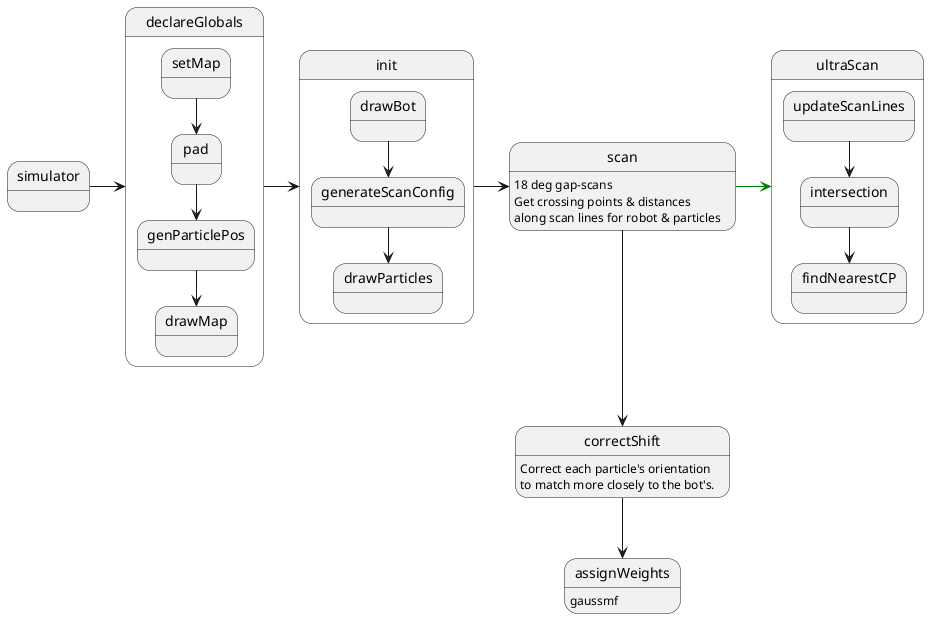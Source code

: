 @startuml
simulator -> declareGlobals
declareGlobals -> init
init -> scan
scan -[#green]> ultraScan
scan --> correctShift
correctShift --> assignWeights

state declareGlobals {
  setMap --> pad
  pad --> genParticlePos
  genParticlePos --> drawMap
}

state init {
  drawBot --> generateScanConfig
  generateScanConfig --> drawParticles
}

state simulator {
}

state ultraScan {
  updateScanLines --> intersection
  intersection --> findNearestCP
}

scan:\
  18 deg gap-scans\n\
Get crossing points & distances\nalong scan lines for robot & particles

correctShift:\
Correct each particle's orientation\nto match more closely to the bot's.

assignWeights:gaussmf
@enduml
